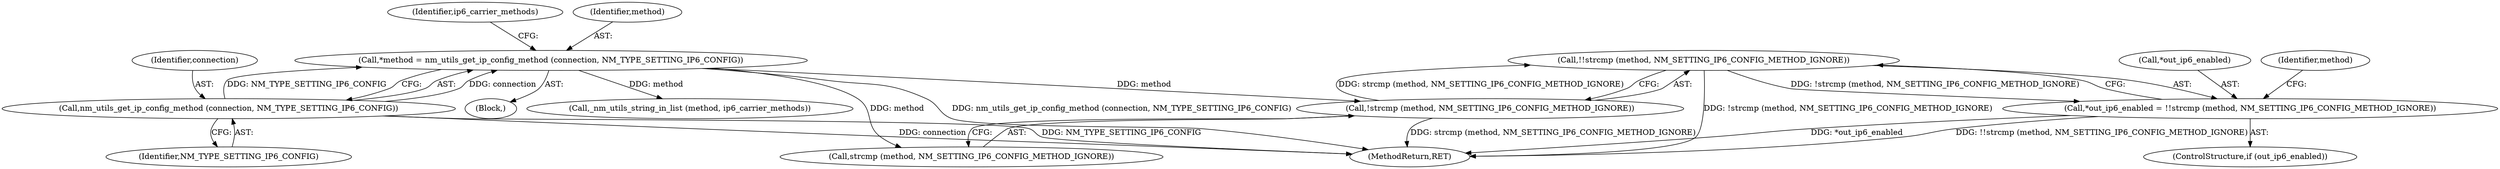 digraph "0_NetworkManager_d5fc88e573fa58b93034b04d35a2454f5d28cad9@API" {
"1005586" [label="(Call,!!strcmp (method, NM_SETTING_IP6_CONFIG_METHOD_IGNORE))"];
"1005587" [label="(Call,!strcmp (method, NM_SETTING_IP6_CONFIG_METHOD_IGNORE))"];
"1005573" [label="(Call,*method = nm_utils_get_ip_config_method (connection, NM_TYPE_SETTING_IP6_CONFIG))"];
"1005575" [label="(Call,nm_utils_get_ip_config_method (connection, NM_TYPE_SETTING_IP6_CONFIG))"];
"1005583" [label="(Call,*out_ip6_enabled = !!strcmp (method, NM_SETTING_IP6_CONFIG_METHOD_IGNORE))"];
"1005580" [label="(Identifier,ip6_carrier_methods)"];
"1005588" [label="(Call,strcmp (method, NM_SETTING_IP6_CONFIG_METHOD_IGNORE))"];
"1005571" [label="(Block,)"];
"1005586" [label="(Call,!!strcmp (method, NM_SETTING_IP6_CONFIG_METHOD_IGNORE))"];
"1005574" [label="(Identifier,method)"];
"1005577" [label="(Identifier,NM_TYPE_SETTING_IP6_CONFIG)"];
"1005587" [label="(Call,!strcmp (method, NM_SETTING_IP6_CONFIG_METHOD_IGNORE))"];
"1005592" [label="(Call,_nm_utils_string_in_list (method, ip6_carrier_methods))"];
"1005573" [label="(Call,*method = nm_utils_get_ip_config_method (connection, NM_TYPE_SETTING_IP6_CONFIG))"];
"1005583" [label="(Call,*out_ip6_enabled = !!strcmp (method, NM_SETTING_IP6_CONFIG_METHOD_IGNORE))"];
"1005581" [label="(ControlStructure,if (out_ip6_enabled))"];
"1007368" [label="(MethodReturn,RET)"];
"1005584" [label="(Call,*out_ip6_enabled)"];
"1005593" [label="(Identifier,method)"];
"1005576" [label="(Identifier,connection)"];
"1005575" [label="(Call,nm_utils_get_ip_config_method (connection, NM_TYPE_SETTING_IP6_CONFIG))"];
"1005586" -> "1005583"  [label="AST: "];
"1005586" -> "1005587"  [label="CFG: "];
"1005587" -> "1005586"  [label="AST: "];
"1005583" -> "1005586"  [label="CFG: "];
"1005586" -> "1007368"  [label="DDG: !strcmp (method, NM_SETTING_IP6_CONFIG_METHOD_IGNORE)"];
"1005586" -> "1005583"  [label="DDG: !strcmp (method, NM_SETTING_IP6_CONFIG_METHOD_IGNORE)"];
"1005587" -> "1005586"  [label="DDG: strcmp (method, NM_SETTING_IP6_CONFIG_METHOD_IGNORE)"];
"1005587" -> "1005588"  [label="CFG: "];
"1005588" -> "1005587"  [label="AST: "];
"1005587" -> "1007368"  [label="DDG: strcmp (method, NM_SETTING_IP6_CONFIG_METHOD_IGNORE)"];
"1005573" -> "1005587"  [label="DDG: method"];
"1005573" -> "1005571"  [label="AST: "];
"1005573" -> "1005575"  [label="CFG: "];
"1005574" -> "1005573"  [label="AST: "];
"1005575" -> "1005573"  [label="AST: "];
"1005580" -> "1005573"  [label="CFG: "];
"1005573" -> "1007368"  [label="DDG: nm_utils_get_ip_config_method (connection, NM_TYPE_SETTING_IP6_CONFIG)"];
"1005575" -> "1005573"  [label="DDG: connection"];
"1005575" -> "1005573"  [label="DDG: NM_TYPE_SETTING_IP6_CONFIG"];
"1005573" -> "1005588"  [label="DDG: method"];
"1005573" -> "1005592"  [label="DDG: method"];
"1005575" -> "1005577"  [label="CFG: "];
"1005576" -> "1005575"  [label="AST: "];
"1005577" -> "1005575"  [label="AST: "];
"1005575" -> "1007368"  [label="DDG: connection"];
"1005575" -> "1007368"  [label="DDG: NM_TYPE_SETTING_IP6_CONFIG"];
"1005583" -> "1005581"  [label="AST: "];
"1005584" -> "1005583"  [label="AST: "];
"1005593" -> "1005583"  [label="CFG: "];
"1005583" -> "1007368"  [label="DDG: *out_ip6_enabled"];
"1005583" -> "1007368"  [label="DDG: !!strcmp (method, NM_SETTING_IP6_CONFIG_METHOD_IGNORE)"];
}
